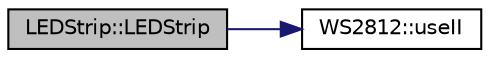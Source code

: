 digraph "LEDStrip::LEDStrip"
{
  edge [fontname="Helvetica",fontsize="10",labelfontname="Helvetica",labelfontsize="10"];
  node [fontname="Helvetica",fontsize="10",shape=record];
  rankdir="LR";
  Node0 [label="LEDStrip::LEDStrip",height=0.2,width=0.4,color="black", fillcolor="grey75", style="filled", fontcolor="black"];
  Node0 -> Node1 [color="midnightblue",fontsize="10",style="solid",fontname="Helvetica"];
  Node1 [label="WS2812::useII",height=0.2,width=0.4,color="black", fillcolor="white", style="filled",URL="$class_w_s2812.html#acb221ea7ba9cfb40a43b7778f0dffa5d"];
}
